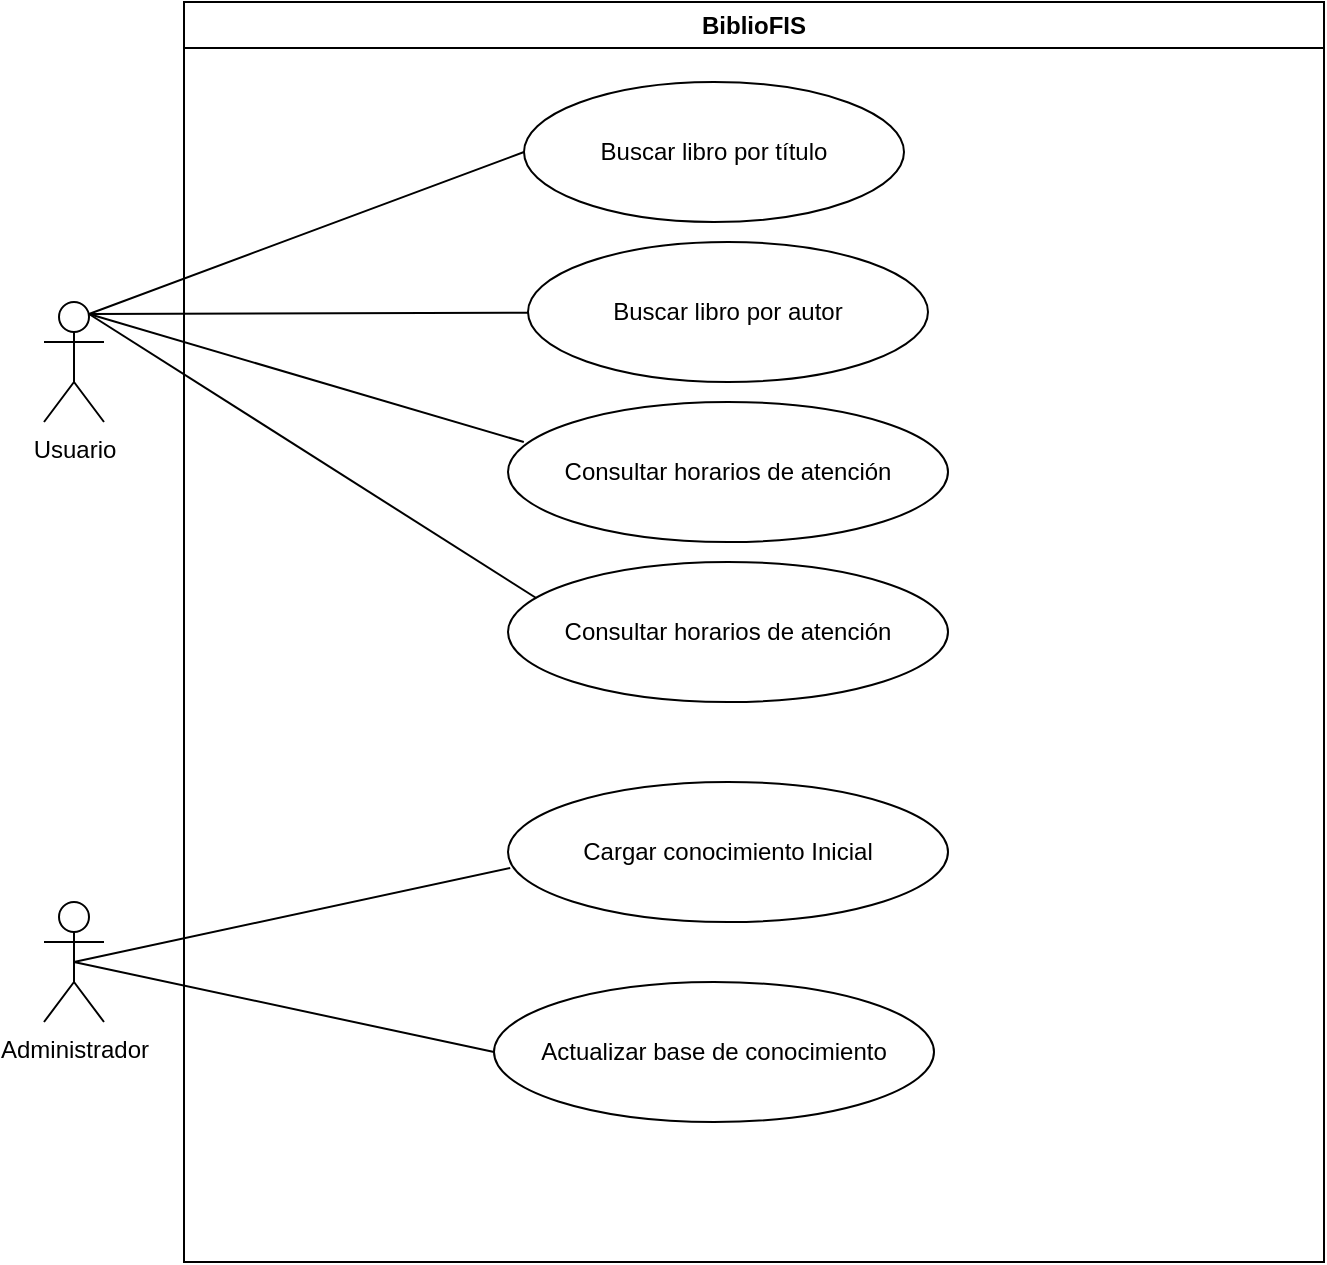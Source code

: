 <mxfile version="26.2.13">
  <diagram name="Página-1" id="wQRHN90T4JhSuk2dx7sK">
    <mxGraphModel dx="920" dy="1637" grid="1" gridSize="10" guides="1" tooltips="1" connect="1" arrows="1" fold="1" page="1" pageScale="1" pageWidth="827" pageHeight="1169" math="0" shadow="0">
      <root>
        <mxCell id="0" />
        <mxCell id="1" parent="0" />
        <mxCell id="8wYtVNuuBRvzmAR_a-_L-1" value="Usuario" style="shape=umlActor;verticalLabelPosition=bottom;verticalAlign=top;html=1;outlineConnect=0;" vertex="1" parent="1">
          <mxGeometry x="90" y="100" width="30" height="60" as="geometry" />
        </mxCell>
        <mxCell id="8wYtVNuuBRvzmAR_a-_L-5" value="BiblioFIS" style="swimlane;whiteSpace=wrap;html=1;" vertex="1" parent="1">
          <mxGeometry x="160" y="-50" width="570" height="630" as="geometry" />
        </mxCell>
        <mxCell id="8wYtVNuuBRvzmAR_a-_L-4" value="Buscar libro por título" style="ellipse;whiteSpace=wrap;html=1;" vertex="1" parent="8wYtVNuuBRvzmAR_a-_L-5">
          <mxGeometry x="170" y="40" width="190" height="70" as="geometry" />
        </mxCell>
        <mxCell id="8wYtVNuuBRvzmAR_a-_L-6" value="Buscar libro por autor" style="ellipse;whiteSpace=wrap;html=1;" vertex="1" parent="8wYtVNuuBRvzmAR_a-_L-5">
          <mxGeometry x="172" y="120" width="200" height="70" as="geometry" />
        </mxCell>
        <mxCell id="8wYtVNuuBRvzmAR_a-_L-7" value="Consultar horarios de atención" style="ellipse;whiteSpace=wrap;html=1;" vertex="1" parent="8wYtVNuuBRvzmAR_a-_L-5">
          <mxGeometry x="162" y="280" width="220" height="70" as="geometry" />
        </mxCell>
        <mxCell id="8wYtVNuuBRvzmAR_a-_L-8" value="Consultar horarios de atención" style="ellipse;whiteSpace=wrap;html=1;" vertex="1" parent="8wYtVNuuBRvzmAR_a-_L-5">
          <mxGeometry x="162" y="200" width="220" height="70" as="geometry" />
        </mxCell>
        <mxCell id="8wYtVNuuBRvzmAR_a-_L-17" value="Cargar conocimiento Inicial" style="ellipse;whiteSpace=wrap;html=1;" vertex="1" parent="8wYtVNuuBRvzmAR_a-_L-5">
          <mxGeometry x="162" y="390" width="220" height="70" as="geometry" />
        </mxCell>
        <mxCell id="8wYtVNuuBRvzmAR_a-_L-18" value="Actualizar base de conocimiento" style="ellipse;whiteSpace=wrap;html=1;" vertex="1" parent="8wYtVNuuBRvzmAR_a-_L-5">
          <mxGeometry x="155" y="490" width="220" height="70" as="geometry" />
        </mxCell>
        <mxCell id="8wYtVNuuBRvzmAR_a-_L-10" value="" style="endArrow=none;html=1;rounded=0;exitX=0.75;exitY=0.1;exitDx=0;exitDy=0;exitPerimeter=0;entryX=0;entryY=0.5;entryDx=0;entryDy=0;" edge="1" parent="1" source="8wYtVNuuBRvzmAR_a-_L-1" target="8wYtVNuuBRvzmAR_a-_L-4">
          <mxGeometry width="50" height="50" relative="1" as="geometry">
            <mxPoint x="290" y="160" as="sourcePoint" />
            <mxPoint x="340" y="110" as="targetPoint" />
          </mxGeometry>
        </mxCell>
        <mxCell id="8wYtVNuuBRvzmAR_a-_L-11" value="" style="endArrow=none;html=1;rounded=0;exitX=0.75;exitY=0.1;exitDx=0;exitDy=0;exitPerimeter=0;" edge="1" parent="1" source="8wYtVNuuBRvzmAR_a-_L-1" target="8wYtVNuuBRvzmAR_a-_L-6">
          <mxGeometry width="50" height="50" relative="1" as="geometry">
            <mxPoint x="123" y="116" as="sourcePoint" />
            <mxPoint x="340" y="35" as="targetPoint" />
          </mxGeometry>
        </mxCell>
        <mxCell id="8wYtVNuuBRvzmAR_a-_L-12" value="" style="endArrow=none;html=1;rounded=0;entryX=0.036;entryY=0.286;entryDx=0;entryDy=0;entryPerimeter=0;exitX=0.75;exitY=0.1;exitDx=0;exitDy=0;exitPerimeter=0;" edge="1" parent="1" source="8wYtVNuuBRvzmAR_a-_L-1" target="8wYtVNuuBRvzmAR_a-_L-8">
          <mxGeometry width="50" height="50" relative="1" as="geometry">
            <mxPoint x="133" y="126" as="sourcePoint" />
            <mxPoint x="350" y="45" as="targetPoint" />
          </mxGeometry>
        </mxCell>
        <mxCell id="8wYtVNuuBRvzmAR_a-_L-14" value="" style="endArrow=none;html=1;rounded=0;exitX=0.75;exitY=0.1;exitDx=0;exitDy=0;exitPerimeter=0;entryX=0.064;entryY=0.257;entryDx=0;entryDy=0;entryPerimeter=0;" edge="1" parent="1" source="8wYtVNuuBRvzmAR_a-_L-1" target="8wYtVNuuBRvzmAR_a-_L-7">
          <mxGeometry width="50" height="50" relative="1" as="geometry">
            <mxPoint x="143" y="136" as="sourcePoint" />
            <mxPoint x="360" y="55" as="targetPoint" />
          </mxGeometry>
        </mxCell>
        <mxCell id="8wYtVNuuBRvzmAR_a-_L-15" value="Administrador" style="shape=umlActor;verticalLabelPosition=bottom;verticalAlign=top;html=1;outlineConnect=0;" vertex="1" parent="1">
          <mxGeometry x="90" y="400" width="30" height="60" as="geometry" />
        </mxCell>
        <mxCell id="8wYtVNuuBRvzmAR_a-_L-19" value="" style="endArrow=none;html=1;rounded=0;exitX=0.5;exitY=0.5;exitDx=0;exitDy=0;exitPerimeter=0;entryX=0.005;entryY=0.614;entryDx=0;entryDy=0;entryPerimeter=0;" edge="1" parent="1" source="8wYtVNuuBRvzmAR_a-_L-15" target="8wYtVNuuBRvzmAR_a-_L-17">
          <mxGeometry width="50" height="50" relative="1" as="geometry">
            <mxPoint x="109" y="300" as="sourcePoint" />
            <mxPoint x="332" y="442" as="targetPoint" />
          </mxGeometry>
        </mxCell>
        <mxCell id="8wYtVNuuBRvzmAR_a-_L-20" value="" style="endArrow=none;html=1;rounded=0;exitX=0.5;exitY=0.5;exitDx=0;exitDy=0;exitPerimeter=0;entryX=0;entryY=0.5;entryDx=0;entryDy=0;" edge="1" parent="1" source="8wYtVNuuBRvzmAR_a-_L-15" target="8wYtVNuuBRvzmAR_a-_L-18">
          <mxGeometry width="50" height="50" relative="1" as="geometry">
            <mxPoint x="115" y="410" as="sourcePoint" />
            <mxPoint x="320" y="450" as="targetPoint" />
          </mxGeometry>
        </mxCell>
      </root>
    </mxGraphModel>
  </diagram>
</mxfile>
